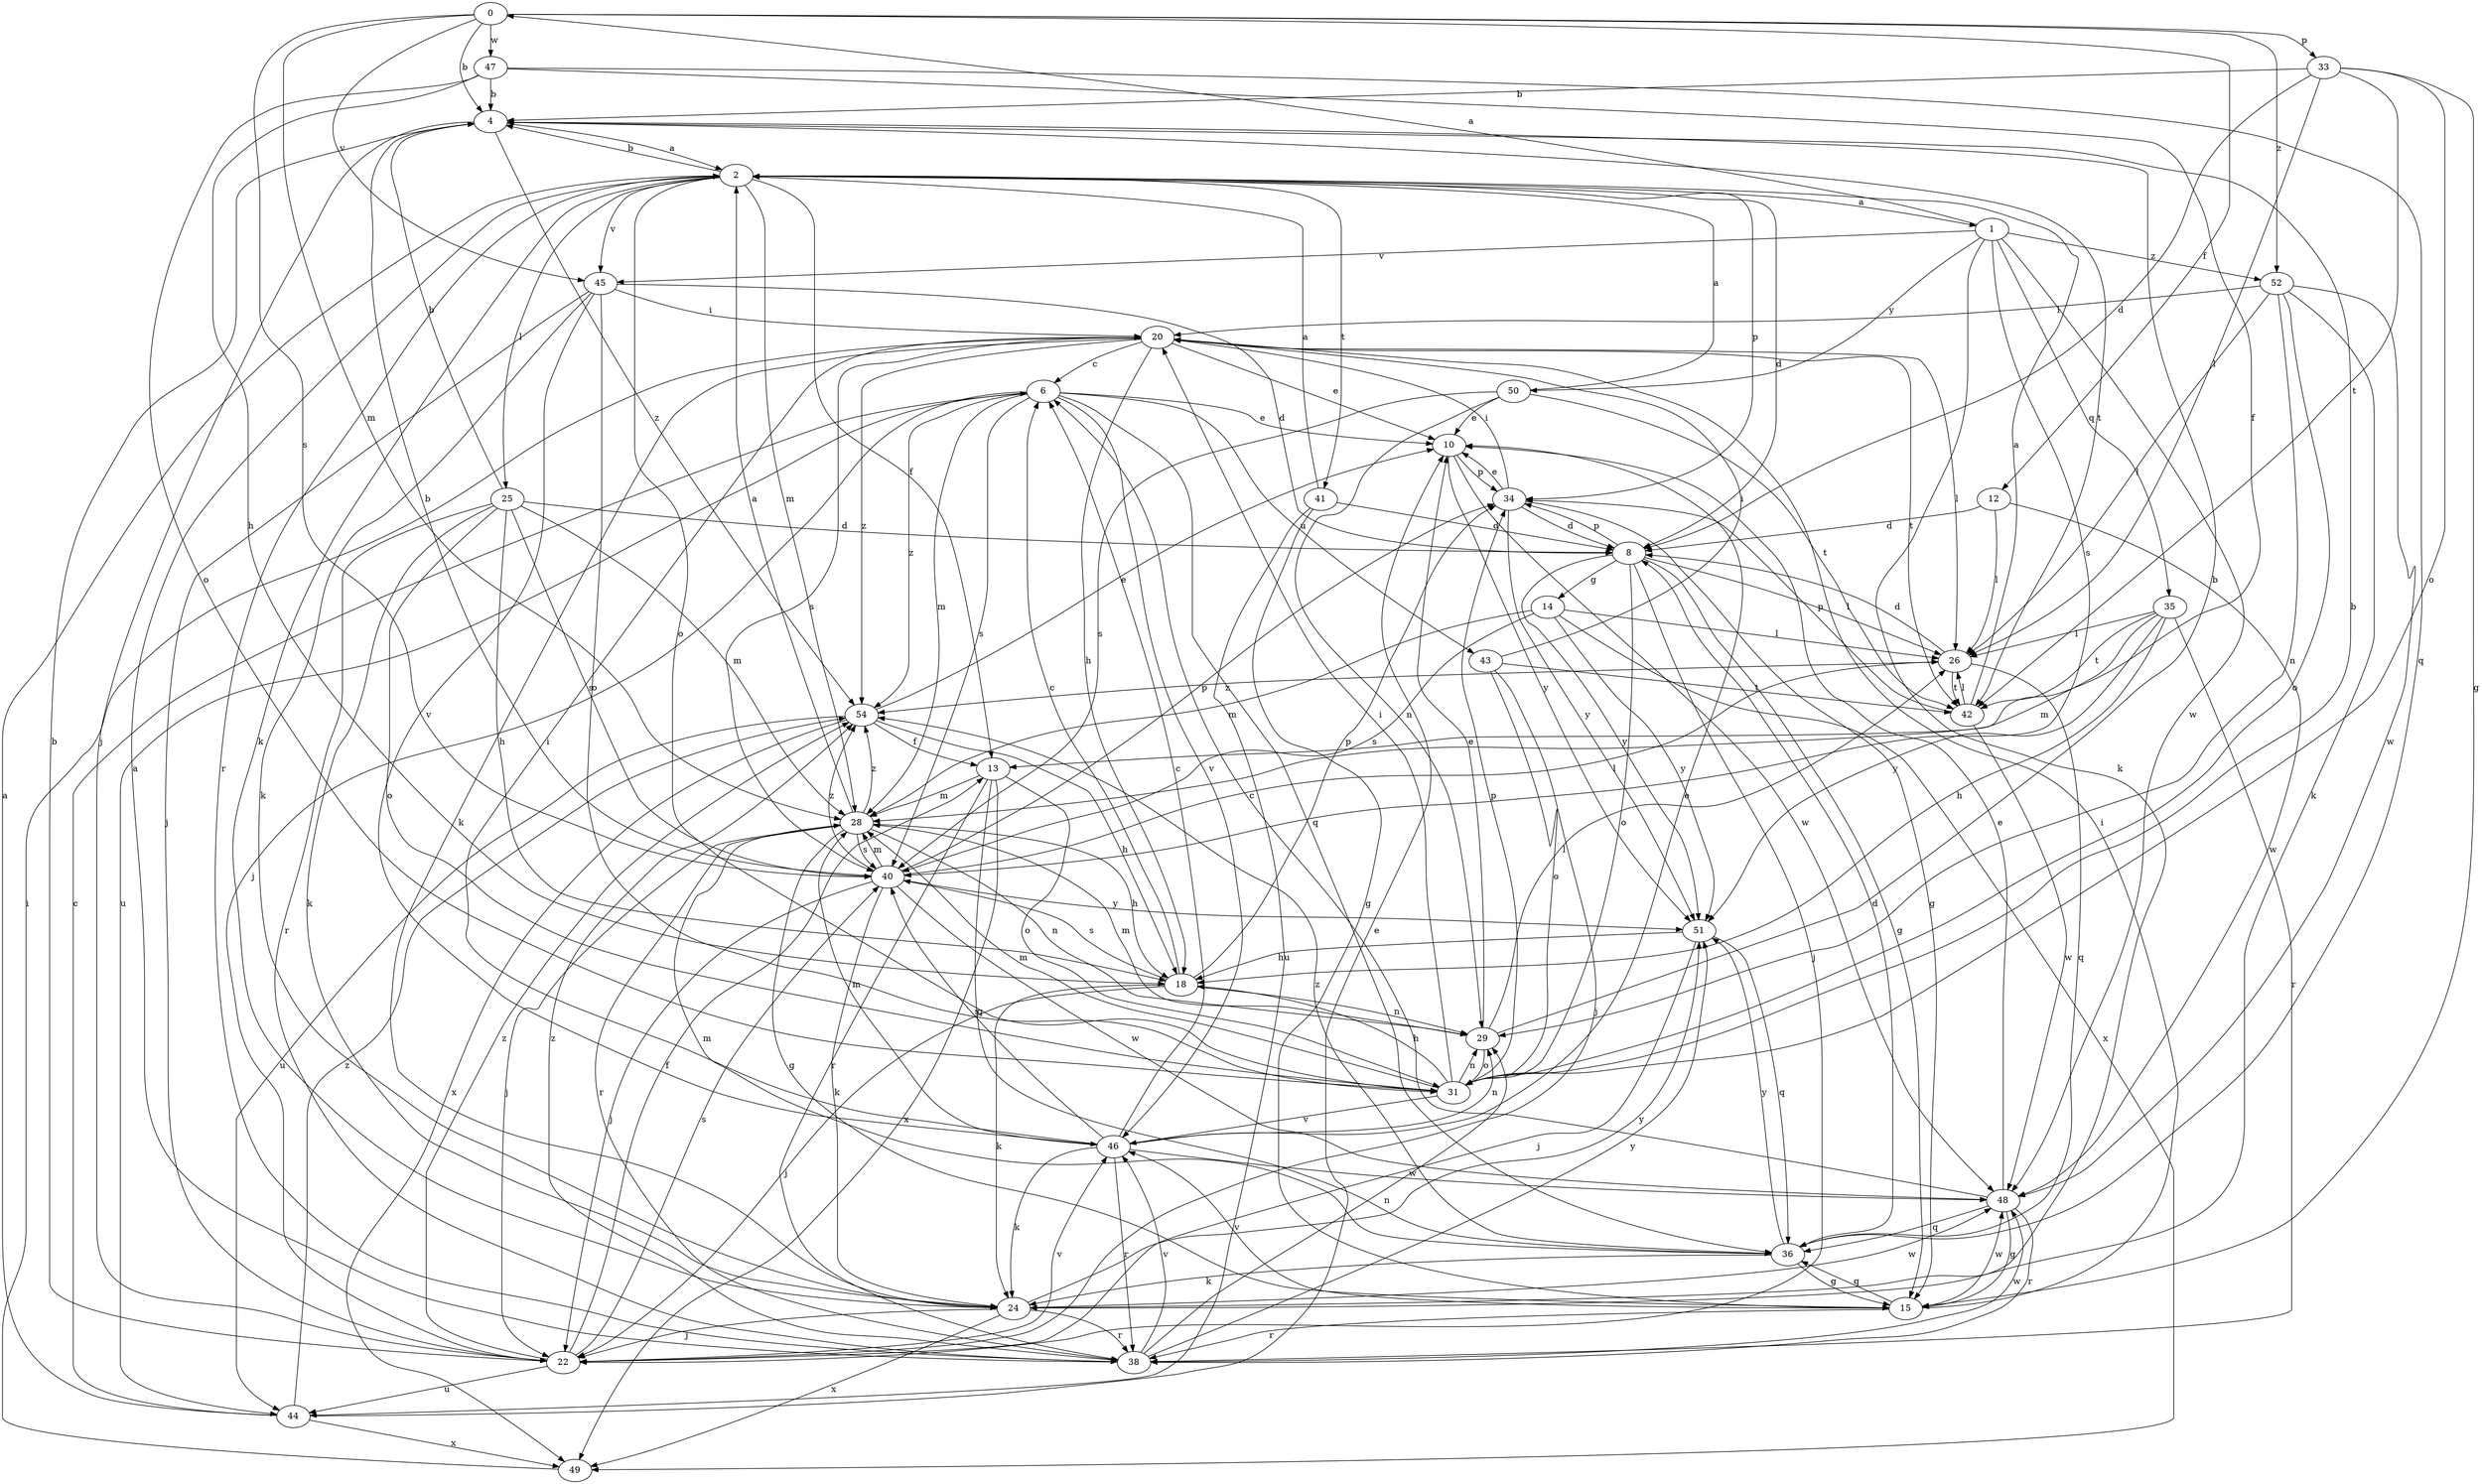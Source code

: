 strict digraph  {
0;
1;
2;
4;
6;
8;
10;
12;
13;
14;
15;
18;
20;
22;
24;
25;
26;
28;
29;
31;
33;
34;
35;
36;
38;
40;
41;
42;
43;
44;
45;
46;
47;
48;
49;
50;
51;
52;
54;
0 -> 4  [label=b];
0 -> 12  [label=f];
0 -> 28  [label=m];
0 -> 33  [label=p];
0 -> 40  [label=s];
0 -> 45  [label=v];
0 -> 47  [label=w];
0 -> 52  [label=z];
1 -> 0  [label=a];
1 -> 24  [label=k];
1 -> 35  [label=q];
1 -> 40  [label=s];
1 -> 45  [label=v];
1 -> 48  [label=w];
1 -> 50  [label=y];
1 -> 52  [label=z];
2 -> 1  [label=a];
2 -> 4  [label=b];
2 -> 8  [label=d];
2 -> 13  [label=f];
2 -> 24  [label=k];
2 -> 25  [label=l];
2 -> 28  [label=m];
2 -> 31  [label=o];
2 -> 34  [label=p];
2 -> 38  [label=r];
2 -> 41  [label=t];
2 -> 45  [label=v];
4 -> 2  [label=a];
4 -> 22  [label=j];
4 -> 42  [label=t];
4 -> 54  [label=z];
6 -> 10  [label=e];
6 -> 22  [label=j];
6 -> 28  [label=m];
6 -> 36  [label=q];
6 -> 40  [label=s];
6 -> 43  [label=u];
6 -> 44  [label=u];
6 -> 46  [label=v];
6 -> 54  [label=z];
8 -> 14  [label=g];
8 -> 15  [label=g];
8 -> 22  [label=j];
8 -> 26  [label=l];
8 -> 31  [label=o];
8 -> 34  [label=p];
8 -> 51  [label=y];
10 -> 34  [label=p];
10 -> 48  [label=w];
10 -> 51  [label=y];
12 -> 8  [label=d];
12 -> 26  [label=l];
12 -> 48  [label=w];
13 -> 28  [label=m];
13 -> 31  [label=o];
13 -> 36  [label=q];
13 -> 38  [label=r];
13 -> 49  [label=x];
14 -> 26  [label=l];
14 -> 28  [label=m];
14 -> 40  [label=s];
14 -> 49  [label=x];
14 -> 51  [label=y];
15 -> 20  [label=i];
15 -> 36  [label=q];
15 -> 38  [label=r];
15 -> 46  [label=v];
15 -> 48  [label=w];
18 -> 6  [label=c];
18 -> 22  [label=j];
18 -> 24  [label=k];
18 -> 29  [label=n];
18 -> 34  [label=p];
18 -> 40  [label=s];
20 -> 6  [label=c];
20 -> 10  [label=e];
20 -> 18  [label=h];
20 -> 24  [label=k];
20 -> 26  [label=l];
20 -> 40  [label=s];
20 -> 42  [label=t];
20 -> 54  [label=z];
22 -> 4  [label=b];
22 -> 13  [label=f];
22 -> 40  [label=s];
22 -> 44  [label=u];
22 -> 46  [label=v];
22 -> 54  [label=z];
24 -> 22  [label=j];
24 -> 38  [label=r];
24 -> 48  [label=w];
24 -> 49  [label=x];
24 -> 51  [label=y];
25 -> 4  [label=b];
25 -> 8  [label=d];
25 -> 18  [label=h];
25 -> 24  [label=k];
25 -> 28  [label=m];
25 -> 31  [label=o];
25 -> 38  [label=r];
25 -> 40  [label=s];
26 -> 8  [label=d];
26 -> 36  [label=q];
26 -> 42  [label=t];
26 -> 54  [label=z];
28 -> 2  [label=a];
28 -> 15  [label=g];
28 -> 18  [label=h];
28 -> 22  [label=j];
28 -> 29  [label=n];
28 -> 38  [label=r];
28 -> 40  [label=s];
28 -> 54  [label=z];
29 -> 4  [label=b];
29 -> 10  [label=e];
29 -> 26  [label=l];
29 -> 28  [label=m];
29 -> 31  [label=o];
31 -> 4  [label=b];
31 -> 18  [label=h];
31 -> 20  [label=i];
31 -> 28  [label=m];
31 -> 29  [label=n];
31 -> 34  [label=p];
31 -> 46  [label=v];
33 -> 4  [label=b];
33 -> 8  [label=d];
33 -> 15  [label=g];
33 -> 26  [label=l];
33 -> 31  [label=o];
33 -> 42  [label=t];
34 -> 8  [label=d];
34 -> 10  [label=e];
34 -> 15  [label=g];
34 -> 20  [label=i];
34 -> 51  [label=y];
35 -> 18  [label=h];
35 -> 26  [label=l];
35 -> 28  [label=m];
35 -> 38  [label=r];
35 -> 42  [label=t];
35 -> 51  [label=y];
36 -> 8  [label=d];
36 -> 15  [label=g];
36 -> 24  [label=k];
36 -> 28  [label=m];
36 -> 51  [label=y];
36 -> 54  [label=z];
38 -> 2  [label=a];
38 -> 29  [label=n];
38 -> 46  [label=v];
38 -> 48  [label=w];
38 -> 51  [label=y];
38 -> 54  [label=z];
40 -> 4  [label=b];
40 -> 22  [label=j];
40 -> 24  [label=k];
40 -> 26  [label=l];
40 -> 28  [label=m];
40 -> 34  [label=p];
40 -> 48  [label=w];
40 -> 51  [label=y];
40 -> 54  [label=z];
41 -> 2  [label=a];
41 -> 8  [label=d];
41 -> 15  [label=g];
41 -> 44  [label=u];
42 -> 2  [label=a];
42 -> 26  [label=l];
42 -> 34  [label=p];
42 -> 48  [label=w];
43 -> 20  [label=i];
43 -> 22  [label=j];
43 -> 31  [label=o];
43 -> 42  [label=t];
44 -> 2  [label=a];
44 -> 6  [label=c];
44 -> 10  [label=e];
44 -> 49  [label=x];
44 -> 54  [label=z];
45 -> 8  [label=d];
45 -> 20  [label=i];
45 -> 22  [label=j];
45 -> 24  [label=k];
45 -> 31  [label=o];
45 -> 46  [label=v];
46 -> 6  [label=c];
46 -> 10  [label=e];
46 -> 20  [label=i];
46 -> 24  [label=k];
46 -> 28  [label=m];
46 -> 29  [label=n];
46 -> 38  [label=r];
46 -> 40  [label=s];
46 -> 48  [label=w];
47 -> 4  [label=b];
47 -> 13  [label=f];
47 -> 18  [label=h];
47 -> 31  [label=o];
47 -> 36  [label=q];
48 -> 6  [label=c];
48 -> 10  [label=e];
48 -> 15  [label=g];
48 -> 36  [label=q];
48 -> 38  [label=r];
49 -> 20  [label=i];
50 -> 2  [label=a];
50 -> 10  [label=e];
50 -> 29  [label=n];
50 -> 40  [label=s];
50 -> 42  [label=t];
51 -> 18  [label=h];
51 -> 22  [label=j];
51 -> 36  [label=q];
52 -> 20  [label=i];
52 -> 24  [label=k];
52 -> 26  [label=l];
52 -> 29  [label=n];
52 -> 31  [label=o];
52 -> 48  [label=w];
54 -> 10  [label=e];
54 -> 13  [label=f];
54 -> 18  [label=h];
54 -> 44  [label=u];
54 -> 49  [label=x];
}
